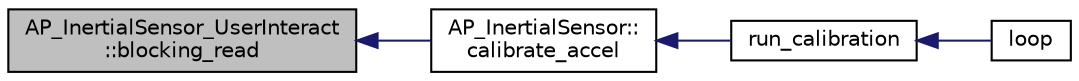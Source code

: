 digraph "AP_InertialSensor_UserInteract::blocking_read"
{
 // INTERACTIVE_SVG=YES
  edge [fontname="Helvetica",fontsize="10",labelfontname="Helvetica",labelfontsize="10"];
  node [fontname="Helvetica",fontsize="10",shape=record];
  rankdir="LR";
  Node1 [label="AP_InertialSensor_UserInteract\l::blocking_read",height=0.2,width=0.4,color="black", fillcolor="grey75", style="filled" fontcolor="black"];
  Node1 -> Node2 [dir="back",color="midnightblue",fontsize="10",style="solid",fontname="Helvetica"];
  Node2 [label="AP_InertialSensor::\lcalibrate_accel",height=0.2,width=0.4,color="black", fillcolor="white", style="filled",URL="$classAP__InertialSensor.html#a9a2e96ead5ec6958cc5428807318ee6b"];
  Node2 -> Node3 [dir="back",color="midnightblue",fontsize="10",style="solid",fontname="Helvetica"];
  Node3 [label="run_calibration",height=0.2,width=0.4,color="black", fillcolor="white", style="filled",URL="$INS__generic_8pde.html#a5f96ea11224723731b4efa6cf4f1237b"];
  Node3 -> Node4 [dir="back",color="midnightblue",fontsize="10",style="solid",fontname="Helvetica"];
  Node4 [label="loop",height=0.2,width=0.4,color="black", fillcolor="white", style="filled",URL="$INS__generic_8pde.html#a0b33edabd7f1c4e4a0bf32c67269be2f"];
}
